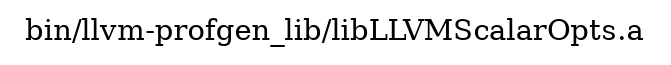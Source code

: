 digraph "bin/llvm-profgen_lib/libLLVMScalarOpts.a" {
	label="bin/llvm-profgen_lib/libLLVMScalarOpts.a";
	rankdir=LR;

}
